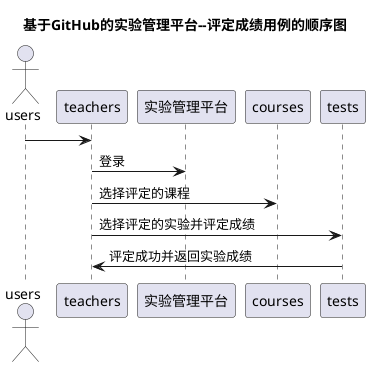 @startuml
title 基于GitHub的实验管理平台--评定成绩用例的顺序图

actor users
    users -> teachers
    teachers -> 实验管理平台:登录

    teachers -> courses:选择评定的课程

    teachers -> tests:选择评定的实验并评定成绩

    tests -> teachers:评定成功并返回实验成绩

@enduml
